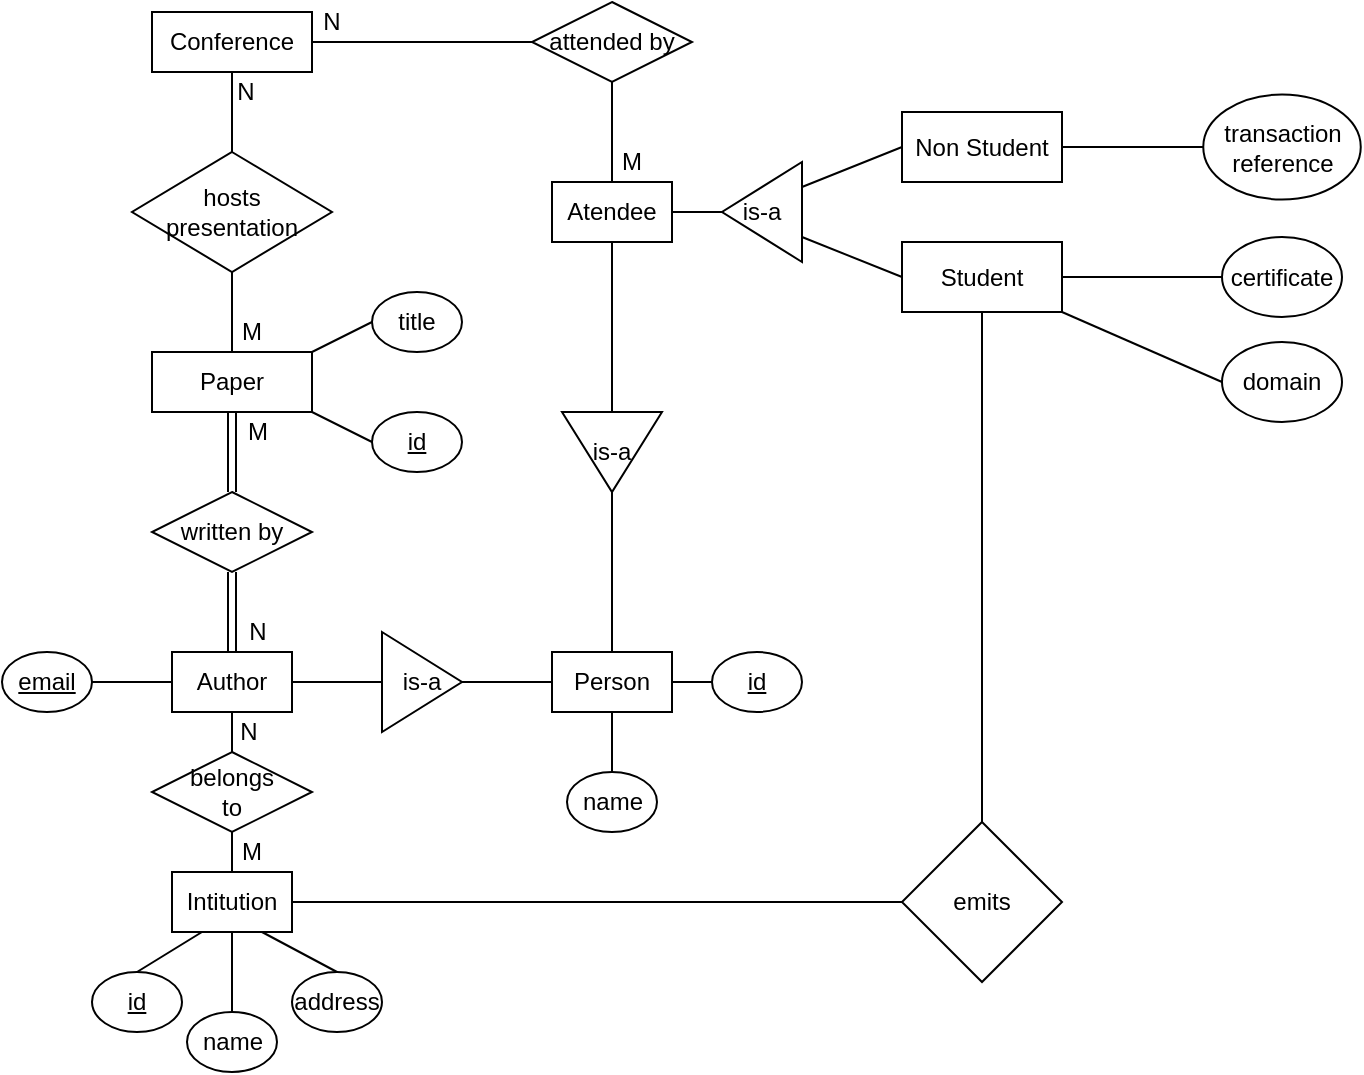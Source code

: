 <mxfile version="14.5.1" type="device"><diagram id="lIzbVtjF8m_6uJ4Ghhe5" name="Page-1"><mxGraphModel dx="1422" dy="794" grid="1" gridSize="10" guides="1" tooltips="1" connect="1" arrows="1" fold="1" page="1" pageScale="1" pageWidth="827" pageHeight="600" math="0" shadow="0"><root><mxCell id="0"/><mxCell id="1" parent="0"/><mxCell id="ltlLANBvW8rXBIei6dq0-8" style="edgeStyle=none;rounded=0;orthogonalLoop=1;jettySize=auto;html=1;exitX=0.5;exitY=1;exitDx=0;exitDy=0;entryX=0.5;entryY=0;entryDx=0;entryDy=0;endArrow=none;endFill=0;" parent="1" source="ltlLANBvW8rXBIei6dq0-1" target="ltlLANBvW8rXBIei6dq0-7" edge="1"><mxGeometry relative="1" as="geometry"/></mxCell><mxCell id="ltlLANBvW8rXBIei6dq0-1" value="Conference" style="rounded=0;whiteSpace=wrap;html=1;" parent="1" vertex="1"><mxGeometry x="149" y="55" width="80" height="30" as="geometry"/></mxCell><mxCell id="ltlLANBvW8rXBIei6dq0-5" style="rounded=0;orthogonalLoop=1;jettySize=auto;html=1;exitX=1;exitY=0;exitDx=0;exitDy=0;entryX=0;entryY=0.5;entryDx=0;entryDy=0;endArrow=none;endFill=0;" parent="1" source="ltlLANBvW8rXBIei6dq0-2" target="ltlLANBvW8rXBIei6dq0-3" edge="1"><mxGeometry relative="1" as="geometry"/></mxCell><mxCell id="ltlLANBvW8rXBIei6dq0-6" style="edgeStyle=none;rounded=0;orthogonalLoop=1;jettySize=auto;html=1;exitX=1;exitY=1;exitDx=0;exitDy=0;entryX=0;entryY=0.5;entryDx=0;entryDy=0;endArrow=none;endFill=0;" parent="1" source="ltlLANBvW8rXBIei6dq0-2" target="ltlLANBvW8rXBIei6dq0-4" edge="1"><mxGeometry relative="1" as="geometry"/></mxCell><mxCell id="ltlLANBvW8rXBIei6dq0-2" value="Paper" style="rounded=0;whiteSpace=wrap;html=1;" parent="1" vertex="1"><mxGeometry x="149" y="225" width="80" height="30" as="geometry"/></mxCell><mxCell id="ltlLANBvW8rXBIei6dq0-3" value="title" style="ellipse;whiteSpace=wrap;html=1;" parent="1" vertex="1"><mxGeometry x="259" y="195" width="45" height="30" as="geometry"/></mxCell><mxCell id="ltlLANBvW8rXBIei6dq0-4" value="id" style="ellipse;whiteSpace=wrap;html=1;fontStyle=4" parent="1" vertex="1"><mxGeometry x="259" y="255" width="45" height="30" as="geometry"/></mxCell><mxCell id="ltlLANBvW8rXBIei6dq0-9" style="edgeStyle=none;rounded=0;orthogonalLoop=1;jettySize=auto;html=1;exitX=0.5;exitY=1;exitDx=0;exitDy=0;entryX=0.5;entryY=0;entryDx=0;entryDy=0;endArrow=none;endFill=0;" parent="1" source="ltlLANBvW8rXBIei6dq0-7" target="ltlLANBvW8rXBIei6dq0-2" edge="1"><mxGeometry relative="1" as="geometry"/></mxCell><mxCell id="ltlLANBvW8rXBIei6dq0-7" value="hosts&lt;br&gt;presentation" style="rhombus;whiteSpace=wrap;html=1;" parent="1" vertex="1"><mxGeometry x="139" y="125" width="100" height="60" as="geometry"/></mxCell><mxCell id="ltlLANBvW8rXBIei6dq0-10" value="N" style="text;html=1;strokeColor=none;fillColor=none;align=center;verticalAlign=middle;whiteSpace=wrap;rounded=0;" parent="1" vertex="1"><mxGeometry x="186" y="85" width="20" height="20" as="geometry"/></mxCell><mxCell id="ltlLANBvW8rXBIei6dq0-11" value="M" style="text;html=1;strokeColor=none;fillColor=none;align=center;verticalAlign=middle;whiteSpace=wrap;rounded=0;" parent="1" vertex="1"><mxGeometry x="189" y="205" width="20" height="20" as="geometry"/></mxCell><mxCell id="ltlLANBvW8rXBIei6dq0-27" style="edgeStyle=none;rounded=0;orthogonalLoop=1;jettySize=auto;html=1;exitX=1;exitY=0.5;exitDx=0;exitDy=0;entryX=0;entryY=0.5;entryDx=0;entryDy=0;endArrow=none;endFill=0;" parent="1" source="ltlLANBvW8rXBIei6dq0-12" target="ltlLANBvW8rXBIei6dq0-25" edge="1"><mxGeometry relative="1" as="geometry"/></mxCell><mxCell id="ltlLANBvW8rXBIei6dq0-12" value="Author" style="rounded=0;whiteSpace=wrap;html=1;" parent="1" vertex="1"><mxGeometry x="159" y="375" width="60" height="30" as="geometry"/></mxCell><mxCell id="ltlLANBvW8rXBIei6dq0-16" style="edgeStyle=none;rounded=0;orthogonalLoop=1;jettySize=auto;html=1;exitX=1;exitY=0.5;exitDx=0;exitDy=0;entryX=0;entryY=0.5;entryDx=0;entryDy=0;endArrow=none;endFill=0;" parent="1" source="ltlLANBvW8rXBIei6dq0-13" target="ltlLANBvW8rXBIei6dq0-12" edge="1"><mxGeometry relative="1" as="geometry"/></mxCell><mxCell id="ltlLANBvW8rXBIei6dq0-13" value="email" style="ellipse;whiteSpace=wrap;html=1;fontStyle=4" parent="1" vertex="1"><mxGeometry x="74" y="375" width="45" height="30" as="geometry"/></mxCell><mxCell id="ltlLANBvW8rXBIei6dq0-17" style="edgeStyle=none;rounded=0;orthogonalLoop=1;jettySize=auto;html=1;exitX=0.5;exitY=0;exitDx=0;exitDy=0;entryX=0.5;entryY=1;entryDx=0;entryDy=0;endArrow=none;endFill=0;" parent="1" source="ltlLANBvW8rXBIei6dq0-14" target="ltlLANBvW8rXBIei6dq0-26" edge="1"><mxGeometry relative="1" as="geometry"/></mxCell><mxCell id="ltlLANBvW8rXBIei6dq0-14" value="name" style="ellipse;whiteSpace=wrap;html=1;" parent="1" vertex="1"><mxGeometry x="356.5" y="435" width="45" height="30" as="geometry"/></mxCell><mxCell id="ltlLANBvW8rXBIei6dq0-20" style="edgeStyle=none;rounded=0;orthogonalLoop=1;jettySize=auto;html=1;exitX=0.5;exitY=0;exitDx=0;exitDy=0;entryX=0.5;entryY=1;entryDx=0;entryDy=0;endArrow=none;endFill=0;shape=link;" parent="1" source="ltlLANBvW8rXBIei6dq0-19" target="ltlLANBvW8rXBIei6dq0-2" edge="1"><mxGeometry relative="1" as="geometry"/></mxCell><mxCell id="ltlLANBvW8rXBIei6dq0-21" style="edgeStyle=none;shape=link;rounded=0;orthogonalLoop=1;jettySize=auto;html=1;exitX=0.5;exitY=1;exitDx=0;exitDy=0;entryX=0.5;entryY=0;entryDx=0;entryDy=0;endArrow=none;endFill=0;" parent="1" source="ltlLANBvW8rXBIei6dq0-19" target="ltlLANBvW8rXBIei6dq0-12" edge="1"><mxGeometry relative="1" as="geometry"/></mxCell><mxCell id="ltlLANBvW8rXBIei6dq0-19" value="written by" style="rhombus;whiteSpace=wrap;html=1;" parent="1" vertex="1"><mxGeometry x="149" y="295" width="80" height="40" as="geometry"/></mxCell><mxCell id="ltlLANBvW8rXBIei6dq0-23" value="M" style="text;html=1;strokeColor=none;fillColor=none;align=center;verticalAlign=middle;whiteSpace=wrap;rounded=0;" parent="1" vertex="1"><mxGeometry x="191.5" y="255" width="20" height="20" as="geometry"/></mxCell><mxCell id="ltlLANBvW8rXBIei6dq0-24" value="N" style="text;html=1;strokeColor=none;fillColor=none;align=center;verticalAlign=middle;whiteSpace=wrap;rounded=0;" parent="1" vertex="1"><mxGeometry x="191.5" y="355" width="20" height="20" as="geometry"/></mxCell><mxCell id="ltlLANBvW8rXBIei6dq0-28" style="edgeStyle=none;rounded=0;orthogonalLoop=1;jettySize=auto;html=1;exitX=1;exitY=0.5;exitDx=0;exitDy=0;entryX=0;entryY=0.5;entryDx=0;entryDy=0;endArrow=none;endFill=0;" parent="1" source="ltlLANBvW8rXBIei6dq0-25" target="ltlLANBvW8rXBIei6dq0-26" edge="1"><mxGeometry relative="1" as="geometry"/></mxCell><mxCell id="ltlLANBvW8rXBIei6dq0-25" value="is-a" style="triangle;whiteSpace=wrap;html=1;" parent="1" vertex="1"><mxGeometry x="264" y="365" width="40" height="50" as="geometry"/></mxCell><mxCell id="ltlLANBvW8rXBIei6dq0-39" style="edgeStyle=none;rounded=0;orthogonalLoop=1;jettySize=auto;html=1;exitX=1;exitY=0.5;exitDx=0;exitDy=0;entryX=0;entryY=0.5;entryDx=0;entryDy=0;endArrow=none;endFill=0;" parent="1" source="ltlLANBvW8rXBIei6dq0-26" target="ltlLANBvW8rXBIei6dq0-38" edge="1"><mxGeometry relative="1" as="geometry"/></mxCell><mxCell id="ltlLANBvW8rXBIei6dq0-26" value="Person" style="rounded=0;whiteSpace=wrap;html=1;" parent="1" vertex="1"><mxGeometry x="349" y="375" width="60" height="30" as="geometry"/></mxCell><mxCell id="8wO6p8cdDO2Mzwni4ydv-2" style="rounded=0;orthogonalLoop=1;jettySize=auto;html=1;exitX=1;exitY=0.5;exitDx=0;exitDy=0;entryX=0;entryY=0.5;entryDx=0;entryDy=0;endArrow=none;endFill=0;" edge="1" parent="1" source="ltlLANBvW8rXBIei6dq0-29" target="8wO6p8cdDO2Mzwni4ydv-1"><mxGeometry relative="1" as="geometry"/></mxCell><mxCell id="ltlLANBvW8rXBIei6dq0-29" value="&lt;span&gt;Intitution&lt;/span&gt;" style="rounded=0;whiteSpace=wrap;html=1;" parent="1" vertex="1"><mxGeometry x="159" y="485" width="60" height="30" as="geometry"/></mxCell><mxCell id="ltlLANBvW8rXBIei6dq0-32" style="edgeStyle=none;rounded=0;orthogonalLoop=1;jettySize=auto;html=1;exitX=0.5;exitY=0;exitDx=0;exitDy=0;entryX=0.5;entryY=1;entryDx=0;entryDy=0;endArrow=none;endFill=0;" parent="1" source="ltlLANBvW8rXBIei6dq0-31" target="ltlLANBvW8rXBIei6dq0-12" edge="1"><mxGeometry relative="1" as="geometry"/></mxCell><mxCell id="ltlLANBvW8rXBIei6dq0-33" style="edgeStyle=none;rounded=0;orthogonalLoop=1;jettySize=auto;html=1;exitX=0.5;exitY=1;exitDx=0;exitDy=0;entryX=0.5;entryY=0;entryDx=0;entryDy=0;endArrow=none;endFill=0;" parent="1" source="ltlLANBvW8rXBIei6dq0-31" target="ltlLANBvW8rXBIei6dq0-29" edge="1"><mxGeometry relative="1" as="geometry"/></mxCell><mxCell id="ltlLANBvW8rXBIei6dq0-31" value="belongs&lt;br&gt;to" style="rhombus;whiteSpace=wrap;html=1;" parent="1" vertex="1"><mxGeometry x="149" y="425" width="80" height="40" as="geometry"/></mxCell><mxCell id="ltlLANBvW8rXBIei6dq0-34" value="N" style="text;html=1;strokeColor=none;fillColor=none;align=center;verticalAlign=middle;whiteSpace=wrap;rounded=0;" parent="1" vertex="1"><mxGeometry x="189" y="405" width="17" height="20" as="geometry"/></mxCell><mxCell id="ltlLANBvW8rXBIei6dq0-35" value="M" style="text;html=1;strokeColor=none;fillColor=none;align=center;verticalAlign=middle;whiteSpace=wrap;rounded=0;" parent="1" vertex="1"><mxGeometry x="189" y="465" width="20" height="20" as="geometry"/></mxCell><mxCell id="ltlLANBvW8rXBIei6dq0-38" value="id" style="ellipse;whiteSpace=wrap;html=1;fontStyle=4" parent="1" vertex="1"><mxGeometry x="429" y="375" width="45" height="30" as="geometry"/></mxCell><mxCell id="ltlLANBvW8rXBIei6dq0-41" style="edgeStyle=none;rounded=0;orthogonalLoop=1;jettySize=auto;html=1;exitX=0.5;exitY=0;exitDx=0;exitDy=0;entryX=0.25;entryY=1;entryDx=0;entryDy=0;endArrow=none;endFill=0;" parent="1" source="ltlLANBvW8rXBIei6dq0-40" target="ltlLANBvW8rXBIei6dq0-29" edge="1"><mxGeometry relative="1" as="geometry"/></mxCell><mxCell id="ltlLANBvW8rXBIei6dq0-40" value="id" style="ellipse;whiteSpace=wrap;html=1;fontStyle=4" parent="1" vertex="1"><mxGeometry x="119" y="535" width="45" height="30" as="geometry"/></mxCell><mxCell id="ltlLANBvW8rXBIei6dq0-44" style="edgeStyle=none;rounded=0;orthogonalLoop=1;jettySize=auto;html=1;exitX=0.5;exitY=0;exitDx=0;exitDy=0;entryX=0.5;entryY=1;entryDx=0;entryDy=0;endArrow=none;endFill=0;" parent="1" source="ltlLANBvW8rXBIei6dq0-42" target="ltlLANBvW8rXBIei6dq0-29" edge="1"><mxGeometry relative="1" as="geometry"/></mxCell><mxCell id="ltlLANBvW8rXBIei6dq0-42" value="name" style="ellipse;whiteSpace=wrap;html=1;" parent="1" vertex="1"><mxGeometry x="166.5" y="555" width="45" height="30" as="geometry"/></mxCell><mxCell id="ltlLANBvW8rXBIei6dq0-45" style="edgeStyle=none;rounded=0;orthogonalLoop=1;jettySize=auto;html=1;exitX=0.5;exitY=0;exitDx=0;exitDy=0;entryX=0.75;entryY=1;entryDx=0;entryDy=0;endArrow=none;endFill=0;" parent="1" source="ltlLANBvW8rXBIei6dq0-43" target="ltlLANBvW8rXBIei6dq0-29" edge="1"><mxGeometry relative="1" as="geometry"/></mxCell><mxCell id="ltlLANBvW8rXBIei6dq0-43" value="address" style="ellipse;whiteSpace=wrap;html=1;" parent="1" vertex="1"><mxGeometry x="219" y="535" width="45" height="30" as="geometry"/></mxCell><mxCell id="UOnZQ-ufUnKuZowuz2U--4" style="edgeStyle=none;rounded=0;orthogonalLoop=1;jettySize=auto;html=1;exitX=0.5;exitY=1;exitDx=0;exitDy=0;entryX=0;entryY=0.5;entryDx=0;entryDy=0;endArrow=none;endFill=0;" parent="1" source="UOnZQ-ufUnKuZowuz2U--1" target="UOnZQ-ufUnKuZowuz2U--2" edge="1"><mxGeometry relative="1" as="geometry"/></mxCell><mxCell id="UOnZQ-ufUnKuZowuz2U--14" style="edgeStyle=none;rounded=0;orthogonalLoop=1;jettySize=auto;html=1;exitX=1;exitY=0.5;exitDx=0;exitDy=0;entryX=1;entryY=0.5;entryDx=0;entryDy=0;endArrow=none;endFill=0;" parent="1" source="UOnZQ-ufUnKuZowuz2U--1" target="UOnZQ-ufUnKuZowuz2U--13" edge="1"><mxGeometry relative="1" as="geometry"/></mxCell><mxCell id="UOnZQ-ufUnKuZowuz2U--1" value="Atendee" style="rounded=0;whiteSpace=wrap;html=1;" parent="1" vertex="1"><mxGeometry x="349" y="140" width="60" height="30" as="geometry"/></mxCell><mxCell id="UOnZQ-ufUnKuZowuz2U--3" style="rounded=0;orthogonalLoop=1;jettySize=auto;html=1;exitX=1;exitY=0.5;exitDx=0;exitDy=0;entryX=0.5;entryY=0;entryDx=0;entryDy=0;endArrow=none;endFill=0;" parent="1" source="UOnZQ-ufUnKuZowuz2U--2" target="ltlLANBvW8rXBIei6dq0-26" edge="1"><mxGeometry relative="1" as="geometry"/></mxCell><mxCell id="UOnZQ-ufUnKuZowuz2U--2" value="is-a" style="triangle;whiteSpace=wrap;html=1;rotation=0;direction=south;" parent="1" vertex="1"><mxGeometry x="354" y="255" width="50" height="40" as="geometry"/></mxCell><mxCell id="UOnZQ-ufUnKuZowuz2U--7" style="edgeStyle=none;rounded=0;orthogonalLoop=1;jettySize=auto;html=1;exitX=0.5;exitY=1;exitDx=0;exitDy=0;entryX=0.5;entryY=0;entryDx=0;entryDy=0;endArrow=none;endFill=0;startArrow=none;startFill=0;" parent="1" source="UOnZQ-ufUnKuZowuz2U--6" target="UOnZQ-ufUnKuZowuz2U--1" edge="1"><mxGeometry relative="1" as="geometry"/></mxCell><mxCell id="UOnZQ-ufUnKuZowuz2U--8" style="edgeStyle=none;rounded=0;orthogonalLoop=1;jettySize=auto;html=1;exitX=0;exitY=0.5;exitDx=0;exitDy=0;entryX=1;entryY=0.5;entryDx=0;entryDy=0;endArrow=none;endFill=0;" parent="1" source="UOnZQ-ufUnKuZowuz2U--6" target="ltlLANBvW8rXBIei6dq0-1" edge="1"><mxGeometry relative="1" as="geometry"/></mxCell><mxCell id="UOnZQ-ufUnKuZowuz2U--6" value="attended by" style="rhombus;whiteSpace=wrap;html=1;" parent="1" vertex="1"><mxGeometry x="339" y="50" width="80" height="40" as="geometry"/></mxCell><mxCell id="UOnZQ-ufUnKuZowuz2U--9" value="N" style="text;html=1;strokeColor=none;fillColor=none;align=center;verticalAlign=middle;whiteSpace=wrap;rounded=0;" parent="1" vertex="1"><mxGeometry x="229" y="50" width="20" height="20" as="geometry"/></mxCell><mxCell id="UOnZQ-ufUnKuZowuz2U--10" value="M" style="text;html=1;strokeColor=none;fillColor=none;align=center;verticalAlign=middle;whiteSpace=wrap;rounded=0;" parent="1" vertex="1"><mxGeometry x="379" y="120" width="20" height="20" as="geometry"/></mxCell><mxCell id="UOnZQ-ufUnKuZowuz2U--18" style="edgeStyle=none;rounded=0;orthogonalLoop=1;jettySize=auto;html=1;exitX=1;exitY=0.5;exitDx=0;exitDy=0;entryX=0;entryY=0.5;entryDx=0;entryDy=0;endArrow=none;endFill=0;startArrow=none;startFill=0;" parent="1" source="UOnZQ-ufUnKuZowuz2U--12" target="UOnZQ-ufUnKuZowuz2U--17" edge="1"><mxGeometry relative="1" as="geometry"/></mxCell><mxCell id="8wO6p8cdDO2Mzwni4ydv-8" style="edgeStyle=none;rounded=0;orthogonalLoop=1;jettySize=auto;html=1;exitX=1;exitY=0.5;exitDx=0;exitDy=0;entryX=0;entryY=0.5;entryDx=0;entryDy=0;endArrow=none;endFill=0;" edge="1" parent="1" source="UOnZQ-ufUnKuZowuz2U--11" target="8wO6p8cdDO2Mzwni4ydv-7"><mxGeometry relative="1" as="geometry"/></mxCell><mxCell id="UOnZQ-ufUnKuZowuz2U--11" value="Non Student" style="rounded=0;whiteSpace=wrap;html=1;" parent="1" vertex="1"><mxGeometry x="524" y="105" width="80" height="35" as="geometry"/></mxCell><mxCell id="8wO6p8cdDO2Mzwni4ydv-3" style="edgeStyle=none;rounded=0;orthogonalLoop=1;jettySize=auto;html=1;exitX=0.5;exitY=1;exitDx=0;exitDy=0;endArrow=none;endFill=0;" edge="1" parent="1" source="UOnZQ-ufUnKuZowuz2U--12" target="8wO6p8cdDO2Mzwni4ydv-1"><mxGeometry relative="1" as="geometry"/></mxCell><mxCell id="8wO6p8cdDO2Mzwni4ydv-6" style="edgeStyle=none;rounded=0;orthogonalLoop=1;jettySize=auto;html=1;exitX=1;exitY=1;exitDx=0;exitDy=0;entryX=0;entryY=0.5;entryDx=0;entryDy=0;endArrow=none;endFill=0;" edge="1" parent="1" source="UOnZQ-ufUnKuZowuz2U--12" target="8wO6p8cdDO2Mzwni4ydv-5"><mxGeometry relative="1" as="geometry"/></mxCell><mxCell id="UOnZQ-ufUnKuZowuz2U--12" value="Student" style="rounded=0;whiteSpace=wrap;html=1;" parent="1" vertex="1"><mxGeometry x="524" y="170" width="80" height="35" as="geometry"/></mxCell><mxCell id="UOnZQ-ufUnKuZowuz2U--15" style="edgeStyle=none;rounded=0;orthogonalLoop=1;jettySize=auto;html=1;exitX=0;exitY=0.75;exitDx=0;exitDy=0;entryX=0;entryY=0.5;entryDx=0;entryDy=0;endArrow=none;endFill=0;startArrow=none;startFill=0;" parent="1" source="UOnZQ-ufUnKuZowuz2U--13" target="UOnZQ-ufUnKuZowuz2U--11" edge="1"><mxGeometry relative="1" as="geometry"/></mxCell><mxCell id="UOnZQ-ufUnKuZowuz2U--16" style="edgeStyle=none;rounded=0;orthogonalLoop=1;jettySize=auto;html=1;exitX=0;exitY=0.25;exitDx=0;exitDy=0;entryX=0;entryY=0.5;entryDx=0;entryDy=0;endArrow=none;endFill=0;startArrow=none;startFill=0;" parent="1" source="UOnZQ-ufUnKuZowuz2U--13" target="UOnZQ-ufUnKuZowuz2U--12" edge="1"><mxGeometry relative="1" as="geometry"/></mxCell><mxCell id="UOnZQ-ufUnKuZowuz2U--13" value="is-a" style="triangle;whiteSpace=wrap;html=1;rotation=0;direction=west;" parent="1" vertex="1"><mxGeometry x="434" y="130" width="40" height="50" as="geometry"/></mxCell><mxCell id="UOnZQ-ufUnKuZowuz2U--17" value="certificate" style="ellipse;whiteSpace=wrap;html=1;" parent="1" vertex="1"><mxGeometry x="684" y="167.5" width="60" height="40" as="geometry"/></mxCell><mxCell id="8wO6p8cdDO2Mzwni4ydv-1" value="emits" style="rhombus;whiteSpace=wrap;html=1;" vertex="1" parent="1"><mxGeometry x="524" y="460" width="80" height="80" as="geometry"/></mxCell><mxCell id="8wO6p8cdDO2Mzwni4ydv-5" value="domain" style="ellipse;whiteSpace=wrap;html=1;" vertex="1" parent="1"><mxGeometry x="684" y="220" width="60" height="40" as="geometry"/></mxCell><mxCell id="8wO6p8cdDO2Mzwni4ydv-7" value="transaction reference" style="ellipse;whiteSpace=wrap;html=1;" vertex="1" parent="1"><mxGeometry x="674.63" y="96.25" width="78.75" height="52.5" as="geometry"/></mxCell></root></mxGraphModel></diagram></mxfile>
